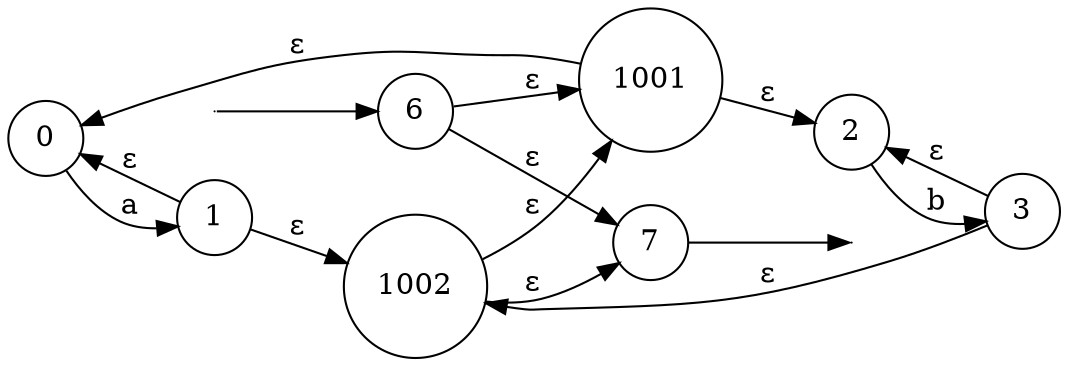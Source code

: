 digraph Automate {
    rankdir=LR;  // Orientation de gauche à droite

      node [shape = circle]; 0 1 2 3 1001 1002 6 7;

       node [shape = point width =0] start6;
    start6 -> 6;

       node [shape = point]; final7;
    7 -> final7;

    // Transitions
    1002 -> 1001 [label = "ε"];
    6 -> 7 [label = "ε"];
    1002 -> 7 [label = "ε"];
    6 -> 1001 [label = "ε"];
    1 -> 0 [label = "ε"];
    0 -> 1 [label = "a"];
    3 -> 2 [label = "ε"];
    2 -> 3 [label = "b"];
    1001 -> 0 [label = "ε"];
    1001 -> 2 [label = "ε"];
    1 -> 1002 [label = "ε"];
    3 -> 1002 [label = "ε"];
}
